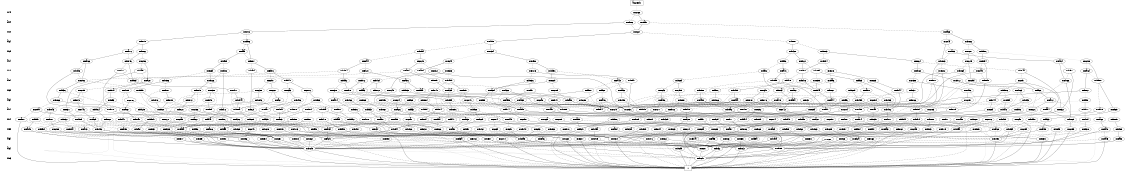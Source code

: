 digraph "DD" {
size = "7.5,10"
center = true;
edge [dir = none];
{ node [shape = plaintext];
  edge [style = invis];
  "CONST NODES" [style = invis];
" b[4] " -> " a[4] " -> " b[0] " -> " a[2] " -> " b[2] " -> " a[1] " -> " b[1] " -> " a[0] " -> " b[3] " -> " a[3] " -> " a[7] " -> " b[7] " -> " b[5] " -> " a[5] " -> " a[6] " -> " b[6] " -> "CONST NODES"; 
}
{ rank = same; node [shape = box]; edge [style = invis];
"  a_gtet_b  "; }
{ rank = same; " b[4] ";
"0xc068";
}
{ rank = same; " a[4] ";
"0xebec";
"0xeab1";
}
{ rank = same; " b[0] ";
"0xbf42";
"0xec24";
"0xeac3";
}
{ rank = same; " a[2] ";
"0xbe19";
"0xbee1";
"0xc04f";
"0xea96";
"0xbee2";
"0xebb8";
}
{ rank = same; " b[2] ";
"0xbeaf";
"0xbd8c";
"0xec54";
"0xbecc";
"0xbe83";
"0xea83";
"0xbd28";
"0xece1";
"0xeafa";
"0xea7c";
}
{ rank = same; " a[1] ";
"0xbfbd";
"0xc025";
"0xeb54";
"0xbe46";
"0xed90";
"0xc029";
"0xbfd6";
"0xec4f";
"0xc098";
"0xeda4";
"0xebb4";
"0xbe03";
"0xeac4";
"0xbe87";
"0xeb22";
"0xec64";
"0xc05c";
"0xea66";
}
{ rank = same; " b[1] ";
"0xbde4";
"0xbddc";
"0xec18";
"0xbe6f";
"0xc032";
"0xec02";
"0xeaef";
"0xeaed";
"0xea64";
"0xed01";
"0xeb60";
"0xc0ab";
"0xbe4a";
"0xed98";
"0xeb0c";
"0xec3f";
"0xbfb2";
"0xbd9c";
"0xbfbf";
"0xec33";
"0xea4c";
"0xbe5f";
"0xbd97";
"0xeb21";
"0xec13";
"0xbda5";
"0xeb9c";
}
{ rank = same; " a[0] ";
"0xea43";
"0xec99";
"0xbf18";
"0xbe36";
"0xbdf1";
"0xbf7b";
"0xc092";
"0xbed9";
"0xecd0";
"0xbeeb";
"0xbe56";
"0xecc5";
"0xeb26";
"0xbea5";
"0xc0b1";
"0xbfc5";
"0xeb80";
"0xea28";
"0xbdcd";
"0xeb12";
"0xbeb6";
"0xea5c";
"0xbd6f";
"0xc0bf";
"0xec5e";
"0xbdbd";
"0xeb66";
"0xbcef";
"0xbfd2";
"0xeccd";
"0xeb72";
"0xbd88";
"0xeaa6";
}
{ rank = same; " b[3] ";
"0xeb63";
"0xeb44";
"0xed96";
"0xec38";
"0xbe1b";
"0xbf36";
"0xeb87";
"0xbe58";
"0xeada";
"0xbf0c";
"0xed77";
"0xbced";
"0xbf00";
"0xbd99";
"0xbfc6";
"0xebd9";
"0xed78";
"0xeb1a";
"0xbd86";
"0xeb05";
"0xbe79";
"0xeb32";
"0xea67";
"0xec98";
"0xc08d";
"0xbfa3";
"0xeb4f";
"0xeca3";
"0xecd3";
"0xbe02";
"0xc08b";
"0xbfc8";
"0xbe37";
"0xbd69";
"0xeab2";
"0xc03e";
"0xeb89";
"0xc0b9";
"0xc00c";
"0xec3b";
"0xbeca";
"0xbec7";
"0xea90";
"0xea2f";
"0xedb1";
"0xbe61";
"0xec45";
"0xea2a";
"0xc027";
}
{ rank = same; " a[3] ";
"0xead6";
"0xbe8d";
"0xeab4";
"0xc07b";
"0xeb5b";
"0xbe1e";
"0xbd5b";
"0xea6b";
"0xbd66";
"0xbdf2";
"0xbe73";
"0xecb1";
"0xbf83";
"0xc0a0";
"0xea7e";
"0xbdbc";
"0xec7f";
"0xbdcc";
"0xc016";
"0xbfb8";
"0xeabb";
"0xbec6";
"0xbfa8";
"0xbe66";
"0xbd44";
"0xeb5f";
"0xea5a";
"0xea72";
"0xea46";
"0xbce0";
"0xbe72";
"0xbed6";
"0xedaa";
"0xbde3";
"0xbeee";
"0xeb6e";
"0xbef3";
"0xed9f";
"0xbdbf";
"0xbdd8";
"0xc051";
"0xea55";
"0xbe0b";
"0xc09d";
"0xeb47";
"0xbd76";
"0xeb48";
"0xbe7c";
"0xea44";
"0xbfce";
"0xbff6";
"0xeac1";
"0xbd4a";
}
{ rank = same; " a[7] ";
"0xbff2";
"0xbdde";
"0xeda7";
"0xbe2f";
"0xebc0";
"0xeb10";
"0xea26";
"0xbe9d";
"0xeb02";
"0xbd64";
"0xec31";
"0xec92";
"0xc09a";
"0xbd02";
"0xec7b";
"0xbda2";
"0xec9f";
"0xed00";
"0xc07f";
"0xbe9c";
"0xbe0d";
"0xc036";
"0xbd77";
"0xbd84";
"0xbeb5";
"0xeb50";
"0xec77";
"0xbf8f";
"0xea79";
"0xbe21";
"0xbe67";
"0xbeba";
"0xedaf";
"0xed4c";
"0xec52";
"0xbe70";
"0xbf4c";
"0xbe43";
"0xebbc";
"0xc042";
"0xbeea";
"0xbf6b";
"0xed99";
"0xbdc8";
"0xeb0a";
"0xeaa4";
"0xea6e";
"0xeaf7";
"0xbe5c";
"0xeb0f";
"0xec8f";
"0xbf72";
"0xc03c";
"0xbea4";
"0xead5";
"0xbe59";
"0xed8d";
"0xeb69";
"0xedab";
"0xbf74";
"0xbd25";
"0xec2c";
"0xc083";
}
{ rank = same; " b[7] ";
"0xeac9";
"0xbf47";
"0xbfeb";
"0xebba";
"0xbe1f";
"0xbd41";
"0xbfad";
"0xebe7";
"0xbddd";
"0xbd2d";
"0xeb2f";
"0xbe5b";
"0xeab0";
"0xeac2";
"0xbdb0";
"0xeb18";
"0xec6a";
"0xbd48";
"0xbdeb";
"0xea2e";
"0xbe5e";
"0xeb8d";
"0xed8c";
"0xbf7d";
"0xbe35";
"0xed71";
"0xc0be";
"0xc084";
"0xeb07";
"0xea27";
"0xeb5d";
"0xed45";
"0xbf33";
"0xc0a1";
"0xbe60";
"0xbe0e";
"0xed9b";
"0xbd95";
"0xbfb4";
"0xbe32";
"0xbea9";
"0xea87";
"0xbdb2";
"0xbfb1";
"0xea74";
"0xbe2e";
"0xc050";
"0xea62";
"0xbe65";
"0xbed1";
"0xeacb";
"0xbf35";
"0xeb1f";
"0xbf4a";
"0xbce5";
"0xc004";
"0xc0a5";
"0xea9b";
"0xeda0";
"0xeb81";
"0xec72";
"0xc006";
"0xc005";
"0xbd78";
"0xeb17";
"0xbe05";
"0xea63";
"0xeb2b";
"0xeb11";
"0xecf5";
"0xbedb";
"0xbdec";
"0xeb36";
}
{ rank = same; " b[5] ";
"0xbd26";
"0xeb31";
"0xeb33";
"0xbe8c";
"0xeade";
"0xbf62";
"0xbef9";
"0xc05f";
"0xbfb9";
"0xbd67";
"0xed75";
"0xbed4";
"0xbdfa";
"0xbdd2";
"0xbf2b";
"0xbd9a";
"0xbdce";
"0xecf0";
"0xc05e";
"0xbfb7";
"0xebc6";
"0xea73";
"0xbdcb";
"0xbf56";
"0xeb38";
"0xeb13";
"0xc059";
"0xeab7";
"0xecea";
"0xebce";
"0xea48";
"0xebda";
"0xeb7c";
"0xbe3a";
"0xeaba";
"0xbe28";
"0xc0a9";
"0xea6f";
"0xeb23";
"0xec83";
"0xeadd";
"0xbeb2";
"0xbce9";
"0xeb1d";
"0xbd3f";
"0xbfed";
"0xeb97";
"0xbe31";
"0xc04b";
"0xeac8";
"0xebfd";
"0xeb4d";
"0xbf5d";
"0xbf99";
"0xc03f";
"0xeca7";
"0xec1d";
"0xecb3";
"0xead9";
"0xbf91";
"0xed85";
"0xeaca";
"0xbf8e";
"0xbdf4";
"0xbebb";
"0xeda3";
"0xea86";
"0xbff8";
"0xbd63";
"0xea89";
"0xea51";
"0xbfaf";
"0xbdb7";
"0xbe82";
}
{ rank = same; " a[5] ";
"0xecb4";
"0xea45";
"0xbccb";
"0xeaf8";
"0xbf85";
"0xedc3";
"0xeb68";
"0xeb4a";
"0xbeae";
"0xbdba";
"0xc0b4";
"0xbd7c";
"0xbdf0";
"0xbea6";
"0xedbe";
"0xec51";
"0xec90";
"0xeb3a";
"0xbdf6";
"0xec6e";
"0xedc0";
"0xbf9a";
"0xbdb9";
"0xbf60";
"0xbf0e";
"0xea2b";
"0xed2a";
"0xbeb7";
"0xbe54";
"0xbe47";
"0xbe3b";
"0xbd90";
"0xbe64";
"0xbfc3";
"0xbd3d";
"0xeaf5";
"0xbeff";
}
{ rank = same; " a[6] ";
"0xbcd2";
"0xbcfd";
"0xbcd9";
"0xeb59";
"0xbcf2";
"0xec01";
}
{ rank = same; " b[6] ";
"0xbcd1";
}
{ rank = same; "CONST NODES";
{ node [shape = box]; "0xbcc3";
}
}
"  a_gtet_b  " -> "0xc068" [style = dotted];
"0xc068" -> "0xeab1";
"0xc068" -> "0xebec" [style = dashed];
"0xebec" -> "0xbf42";
"0xebec" -> "0xec24" [style = dashed];
"0xeab1" -> "0xec24";
"0xeab1" -> "0xeac3" [style = dashed];
"0xbf42" -> "0xbe19";
"0xbf42" -> "0xea96" [style = dashed];
"0xec24" -> "0xebb8";
"0xec24" -> "0xbee1" [style = dashed];
"0xeac3" -> "0xbee2";
"0xeac3" -> "0xc04f" [style = dashed];
"0xbe19" -> "0xbecc";
"0xbe19" -> "0xea7c" [style = dashed];
"0xbee1" -> "0xbd28";
"0xbee1" -> "0xbe83" [style = dashed];
"0xc04f" -> "0xbe03";
"0xc04f" -> "0xea83" [style = dashed];
"0xea96" -> "0xbe87";
"0xea96" -> "0xeafa" [style = dashed];
"0xbee2" -> "0xbd8c";
"0xbee2" -> "0xece1" [style = dashed];
"0xebb8" -> "0xec54";
"0xebb8" -> "0xbeaf" [style = dashed];
"0xbeaf" -> "0xc029";
"0xbeaf" -> "0xeda4" [style = dashed];
"0xbd8c" -> "0xeb54";
"0xbd8c" -> "0xc098" [style = dotted];
"0xec54" -> "0xed90";
"0xec54" -> "0xec4f" [style = dotted];
"0xbecc" -> "0xbe46";
"0xbecc" -> "0xc05c" [style = dashed];
"0xbe83" -> "0xec64";
"0xbe83" -> "0xebb4" [style = dashed];
"0xea83" -> "0xeac4";
"0xea83" -> "0xbe03" [style = dashed];
"0xbd28" -> "0xeb22";
"0xbd28" -> "0xbfd6" [style = dashed];
"0xece1" -> "0xc025";
"0xece1" -> "0xeb54" [style = dashed];
"0xeafa" -> "0xbfbd";
"0xeafa" -> "0xbe87" [style = dashed];
"0xea7c" -> "0xea66";
"0xea7c" -> "0xbe46" [style = dashed];
"0xbfbd" -> "0xec3f";
"0xbfbd" -> "0xeb0c" [style = dashed];
"0xc025" -> "0xc0bf";
"0xc025" -> "0xbe6f" [style = dashed];
"0xeb54" -> "0xbed9";
"0xeb54" -> "0xc0ab" [style = dashed];
"0xbe46" -> "0xbd6f";
"0xbe46" -> "0xed01" [style = dashed];
"0xed90" -> "0xbd9c";
"0xed90" -> "0xec13" [style = dashed];
"0xc029" -> "0xeaed";
"0xc029" -> "0xc032" [style = dashed];
"0xbfd6" -> "0xea4c";
"0xbfd6" -> "0xbfb2" [style = dashed];
"0xec4f" -> "0xeaef";
"0xec4f" -> "0xec33" [style = dotted];
"0xc098" -> "0xbd88";
"0xc098" -> "0xea64" [style = dotted];
"0xeda4" -> "0xbde4";
"0xeda4" -> "0xeb21" [style = dashed];
"0xebb4" -> "0xed98";
"0xebb4" -> "0xec18" [style = dashed];
"0xbe03" -> "0xeb80";
"0xbe03" -> "0xec02" [style = dashed];
"0xeac4" -> "0xeb66";
"0xeac4" -> "0xbd97" [style = dashed];
"0xbe87" -> "0xeb9c";
"0xbe87" -> "0xbfbf" [style = dashed];
"0xeb22" -> "0xed98";
"0xeb22" -> "0xbe5f" [style = dashed];
"0xec64" -> "0xeb60";
"0xec64" -> "0xbe4a" [style = dashed];
"0xc05c" -> "0xea28";
"0xc05c" -> "0xbda5" [style = dashed];
"0xea66" -> "0xc092";
"0xea66" -> "0xbddc" [style = dashed];
"0xbde4" -> "0xbfd2";
"0xbde4" -> "0xbd6f" [style = dashed];
"0xbddc" -> "0xeb10";
"0xbddc" -> "0xc092" [style = dashed];
"0xec18" -> "0xecc5";
"0xec18" -> "0xeaa6" [style = dashed];
"0xbe6f" -> "0xc03c";
"0xbe6f" -> "0xc0bf" [style = dashed];
"0xc032" -> "0xc03c";
"0xc032" -> "0xbdcd" [style = dashed];
"0xec02" -> "0xbd02";
"0xec02" -> "0xeb80" [style = dashed];
"0xeaef" -> "0xbdbd";
"0xeaef" -> "0xea28" [style = dotted];
"0xeaed" -> "0xbeeb";
"0xeaed" -> "0xc092" [style = dashed];
"0xea64" -> "0xbe61";
"0xea64" -> "0xbd88" [style = dotted];
"0xed01" -> "0xeb10";
"0xed01" -> "0xbd6f" [style = dashed];
"0xeb60" -> "0xeb12";
"0xeb60" -> "0xec5e" [style = dashed];
"0xc0ab" -> "0xc03c";
"0xc0ab" -> "0xbed9" [style = dashed];
"0xbe4a" -> "0xec52";
"0xbe4a" -> "0xc0b1" [style = dashed];
"0xed98" -> "0xbeb6";
"0xed98" -> "0xbf18" [style = dashed];
"0xeb0c" -> "0xbf72";
"0xeb0c" -> "0xeb26" [style = dashed];
"0xec3f" -> "0xeb26";
"0xec3f" -> "0xbe56" [style = dashed];
"0xbfb2" -> "0xeaf7";
"0xbfb2" -> "0xbcef" [style = dashed];
"0xbd9c" -> "0xeccd";
"0xbd9c" -> "0xea43" [style = dashed];
"0xbfbf" -> "0xbe2f";
"0xbfbf" -> "0xbf7b" [style = dashed];
"0xec33" -> "0xec45";
"0xec33" -> "0xbdbd" [style = dotted];
"0xea4c" -> "0xbea5";
"0xea4c" -> "0xbf18" [style = dashed];
"0xbe5f" -> "0xbfc5";
"0xbe5f" -> "0xec99" [style = dashed];
"0xbd97" -> "0xec52";
"0xbd97" -> "0xeb66" [style = dashed];
"0xeb21" -> "0xea5c";
"0xeb21" -> "0xeb72" [style = dashed];
"0xec13" -> "0xbdf1";
"0xec13" -> "0xbe36" [style = dashed];
"0xbda5" -> "0xec31";
"0xbda5" -> "0xea28" [style = dashed];
"0xeb9c" -> "0xbf7b";
"0xeb9c" -> "0xecd0" [style = dashed];
"0xea43" -> "0xeab2";
"0xea43" -> "0xbf00" [style = dashed];
"0xec99" -> "0xeb4f";
"0xec99" -> "0xbeca" [style = dashed];
"0xbf18" -> "0xbd99";
"0xbf18" -> "0xbf0c" [style = dashed];
"0xbe36" -> "0xea2f";
"0xbe36" -> "0xedb1" [style = dashed];
"0xbdf1" -> "0xc03c";
"0xbdf1" -> "0xbfc8" [style = dashed];
"0xbf7b" -> "0xc00c";
"0xbf7b" -> "0xeca3" [style = dashed];
"0xc092" -> "0xbf36";
"0xc092" -> "0xebd9" [style = dashed];
"0xbed9" -> "0xbe0d";
"0xbed9" -> "0xed99" [style = dashed];
"0xecd0" -> "0xc027";
"0xecd0" -> "0xc03e" [style = dashed];
"0xbeeb" -> "0xea2a";
"0xbeeb" -> "0xeb32" [style = dashed];
"0xbe56" -> "0xeb89";
"0xbe56" -> "0xeb87" [style = dashed];
"0xecc5" -> "0xeb44";
"0xecc5" -> "0xbced" [style = dashed];
"0xeb26" -> "0xbe79";
"0xeb26" -> "0xec98" [style = dashed];
"0xbea5" -> "0xeb4f";
"0xbea5" -> "0xbe58" [style = dashed];
"0xc0b1" -> "0xbfc6";
"0xc0b1" -> "0xbd86" [style = dashed];
"0xbfc5" -> "0xbd02";
"0xbfc5" -> "0xea90" [style = dashed];
"0xeb80" -> "0xedaf";
"0xeb80" -> "0xed00" [style = dashed];
"0xea28" -> "0xeb1a";
"0xea28" -> "0xc08b" [style = dashed];
"0xbdcd" -> "0xbe02";
"0xbdcd" -> "0xbfa3" [style = dashed];
"0xeb12" -> "0xbfc6";
"0xeb12" -> "0xeb63" [style = dashed];
"0xbeb6" -> "0xeb4f";
"0xbeb6" -> "0xec3b" [style = dashed];
"0xea5c" -> "0xeada";
"0xea5c" -> "0xbd69" [style = dashed];
"0xbd6f" -> "0xed77";
"0xbd6f" -> "0xebd9" [style = dashed];
"0xc0bf" -> "0xeaa4";
"0xc0bf" -> "0xed99" [style = dashed];
"0xec5e" -> "0xed96";
"0xec5e" -> "0xbe37" [style = dashed];
"0xbdbd" -> "0xeb05";
"0xbdbd" -> "0xbe1b" [style = dashed];
"0xeb66" -> "0xbe65";
"0xeb66" -> "0xebbc" [style = dashed];
"0xbcef" -> "0xc0b9";
"0xbcef" -> "0xecd3" [style = dashed];
"0xbfd2" -> "0xed78";
"0xbfd2" -> "0xec38" [style = dashed];
"0xeccd" -> "0xea2f";
"0xeccd" -> "0xc08d" [style = dashed];
"0xeb72" -> "0xed78";
"0xeb72" -> "0xbfa3" [style = dashed];
"0xbd88" -> "0xeb69";
"0xbd88" -> "0xea79" [style = dashed];
"0xeaa6" -> "0xbec7";
"0xeaa6" -> "0xea67" [style = dashed];
"0xeb63" -> "0xbdf2";
"0xeb63" -> "0xbf4c" [style = dashed];
"0xeb44" -> "0xbd02";
"0xeb44" -> "0xc09d" [style = dashed];
"0xed96" -> "0xc051";
"0xed96" -> "0xbe9d" [style = dashed];
"0xec38" -> "0xbfa8";
"0xec38" -> "0xeab4" [style = dashed];
"0xbe1b" -> "0xbe8d";
"0xbe1b" -> "0xbd84" [style = dashed];
"0xbf36" -> "0xbe66";
"0xbf36" -> "0xea6e" [style = dashed];
"0xeb87" -> "0xbe0b";
"0xeb87" -> "0xebc0" [style = dashed];
"0xbe58" -> "0xeabb";
"0xbe58" -> "0xbda2" [style = dashed];
"0xeada" -> "0xc03c";
"0xeada" -> "0xbfce" [style = dashed];
"0xbf0c" -> "0xbd66";
"0xbf0c" -> "0xec7b" [style = dashed];
"0xed77" -> "0xbd4a";
"0xed77" -> "0xbeea" [style = dashed];
"0xbced" -> "0xbd5b";
"0xbced" -> "0xbff6" [style = dashed];
"0xbf00" -> "0xea6b";
"0xbf00" -> "0xec7b" [style = dashed];
"0xbd99" -> "0xedaa";
"0xbd99" -> "0xbdde" [style = dashed];
"0xbfc6" -> "0xea72";
"0xbfc6" -> "0xec2c" [style = dashed];
"0xebd9" -> "0xbd76";
"0xebd9" -> "0xebc0" [style = dashed];
"0xed78" -> "0xeb5f";
"0xed78" -> "0xeb6e" [style = dashed];
"0xeb1a" -> "0xbef3";
"0xeb1a" -> "0xbd64" [style = dashed];
"0xbd86" -> "0xbd44";
"0xbd86" -> "0xed9f" [style = dashed];
"0xeb05" -> "0xc07b";
"0xeb05" -> "0xbdc8" [style = dashed];
"0xbe79" -> "0xbe72";
"0xbe79" -> "0xbe21" [style = dashed];
"0xeb32" -> "0xc0a0";
"0xeb32" -> "0xbe59" [style = dashed];
"0xea67" -> "0xea5a";
"0xea67" -> "0xea7e" [style = dashed];
"0xec98" -> "0xeb48";
"0xec98" -> "0xeb0f" [style = dashed];
"0xc08d" -> "0xbfa8";
"0xc08d" -> "0xeb47" [style = dashed];
"0xbfa3" -> "0xea55";
"0xbfa3" -> "0xeab4" [style = dashed];
"0xeb4f" -> "0xea44";
"0xeb4f" -> "0xec9f" [style = dashed];
"0xeca3" -> "0xbdbc";
"0xeca3" -> "0xeda7" [style = dashed];
"0xecd3" -> "0xead6";
"0xecd3" -> "0xec77" [style = dashed];
"0xbe02" -> "0xbdbf";
"0xbe02" -> "0xbdcc" [style = dashed];
"0xc08b" -> "0xbe73";
"0xc08b" -> "0xed4c" [style = dashed];
"0xbfc8" -> "0xbce0";
"0xbfc8" -> "0xea46" [style = dashed];
"0xbe37" -> "0xbec6";
"0xbe37" -> "0xec7b" [style = dashed];
"0xbd69" -> "0xbce0";
"0xbd69" -> "0xec7f" [style = dashed];
"0xeab2" -> "0xbdd8";
"0xeab2" -> "0xbdde" [style = dashed];
"0xc03e" -> "0xbed6";
"0xc03e" -> "0xebc0" [style = dashed];
"0xeb89" -> "0xc016";
"0xeb89" -> "0xea6e" [style = dashed];
"0xc0b9" -> "0xbeee";
"0xc0b9" -> "0xeb02" [style = dashed];
"0xc00c" -> "0xbf83";
"0xc00c" -> "0xbe70" [style = dashed];
"0xec3b" -> "0xbe1e";
"0xec3b" -> "0xbe7c" [style = dashed];
"0xbeca" -> "0xea5a";
"0xbeca" -> "0xbe7c" [style = dashed];
"0xbec7" -> "0xea44";
"0xbec7" -> "0xecb1" [style = dashed];
"0xea90" -> "0xbd5b";
"0xea90" -> "0xbde3" [style = dashed];
"0xea2f" -> "0xeb5f";
"0xea2f" -> "0xead5" [style = dashed];
"0xedb1" -> "0xea55";
"0xedb1" -> "0xeb47" [style = dashed];
"0xbe61" -> "0xc03c";
"0xbe61" -> "0xbfb8" [style = dotted];
"0xec45" -> "0xea26";
"0xec45" -> "0xeb5b" [style = dotted];
"0xea2a" -> "0xbdbf";
"0xea2a" -> "0xbe9c" [style = dashed];
"0xc027" -> "0xeac1";
"0xc027" -> "0xbeea" [style = dashed];
"0xead6" -> "0xec77";
"0xead6" -> "0xed00" [style = dashed];
"0xbe8d" -> "0xbd84";
"0xbe8d" -> "0xbff2" [style = dashed];
"0xeab4" -> "0xbe5c";
"0xeab4" -> "0xec7b" [style = dashed];
"0xc07b" -> "0xbdc8";
"0xc07b" -> "0xbf74" [style = dashed];
"0xeb5b" -> "0xbf8f";
"0xeb5b" -> "0xea26" [style = dotted];
"0xbe1e" -> "0xc042";
"0xbe1e" -> "0xed00" [style = dashed];
"0xbd5b" -> "0xc07f";
"0xbd5b" -> "0xbd02" [style = dashed];
"0xea6b" -> "0xec7b";
"0xea6b" -> "0xed8d" [style = dashed];
"0xbd66" -> "0xec7b";
"0xbd66" -> "0xec92" [style = dashed];
"0xbdf2" -> "0xbf4c";
"0xbdf2" -> "0xebbc" [style = dashed];
"0xbe73" -> "0xed4c";
"0xbe73" -> "0xbe43" [style = dashed];
"0xecb1" -> "0xeb02";
"0xecb1" -> "0xec9f" [style = dashed];
"0xbf83" -> "0xbe70";
"0xbf83" -> "0xeb50" [style = dashed];
"0xc0a0" -> "0xbe59";
"0xc0a0" -> "0xed99" [style = dashed];
"0xea7e" -> "0xec77";
"0xea7e" -> "0xc042" [style = dashed];
"0xbdbc" -> "0xeda7";
"0xbdbc" -> "0xeb0a" [style = dashed];
"0xec7f" -> "0xea26";
"0xec7f" -> "0xbea4" [style = dashed];
"0xbdcc" -> "0xbf6b";
"0xbdcc" -> "0xbe9c" [style = dashed];
"0xc016" -> "0xea6e";
"0xc016" -> "0xec72" [style = dashed];
"0xbfb8" -> "0xbd77";
"0xbfb8" -> "0xc03c" [style = dotted];
"0xeabb" -> "0xbda2";
"0xeabb" -> "0xed00" [style = dashed];
"0xbec6" -> "0xec7b";
"0xbec6" -> "0xc083" [style = dashed];
"0xbfa8" -> "0xec7b";
"0xbfa8" -> "0xed99" [style = dashed];
"0xbe66" -> "0xea6e";
"0xbe66" -> "0xc09a" [style = dashed];
"0xbd44" -> "0xec8f";
"0xbd44" -> "0xc083" [style = dashed];
"0xeb5f" -> "0xead5";
"0xeb5f" -> "0xbe0d" [style = dashed];
"0xea5a" -> "0xc042";
"0xea5a" -> "0xec92" [style = dashed];
"0xea72" -> "0xec2c";
"0xea72" -> "0xbe65" [style = dashed];
"0xea46" -> "0xc03c";
"0xea46" -> "0xbea4" [style = dashed];
"0xbce0" -> "0xbea4";
"0xbce0" -> "0xc03c" [style = dashed];
"0xbe72" -> "0xbe21";
"0xbe72" -> "0xec72" [style = dashed];
"0xbed6" -> "0xebc0";
"0xbed6" -> "0xeb0a" [style = dashed];
"0xedaa" -> "0xbdde";
"0xedaa" -> "0xbeb5" [style = dashed];
"0xbde3" -> "0xbd02";
"0xbde3" -> "0xc07f" [style = dashed];
"0xbeee" -> "0xeb02";
"0xbeee" -> "0xedaf" [style = dashed];
"0xeb6e" -> "0xbe67";
"0xeb6e" -> "0xead5" [style = dashed];
"0xbef3" -> "0xbd64";
"0xbef3" -> "0xbd25" [style = dashed];
"0xed9f" -> "0xbf4c";
"0xed9f" -> "0xec8f" [style = dashed];
"0xbdbf" -> "0xbe9c";
"0xbdbf" -> "0xeaa4" [style = dashed];
"0xbdd8" -> "0xbdde";
"0xbdd8" -> "0xbeba" [style = dashed];
"0xc051" -> "0xbe9d";
"0xc051" -> "0xec72" [style = dashed];
"0xea55" -> "0xec7b";
"0xea55" -> "0xedab" [style = dashed];
"0xbe0b" -> "0xebc0";
"0xbe0b" -> "0xc036" [style = dashed];
"0xc09d" -> "0xeaf7";
"0xc09d" -> "0xbd02" [style = dashed];
"0xeb47" -> "0xbe59";
"0xeb47" -> "0xec7b" [style = dashed];
"0xbd76" -> "0xebc0";
"0xbd76" -> "0xed8d" [style = dashed];
"0xeb48" -> "0xeb0f";
"0xeb48" -> "0xc036" [style = dashed];
"0xbe7c" -> "0xbda2";
"0xbe7c" -> "0xc042" [style = dashed];
"0xea44" -> "0xec9f";
"0xea44" -> "0xedaf" [style = dashed];
"0xbfce" -> "0xea26";
"0xbfce" -> "0xc03c" [style = dashed];
"0xbff6" -> "0xeaf7";
"0xbff6" -> "0xc07f" [style = dashed];
"0xeac1" -> "0xbeea";
"0xeac1" -> "0xeb50" [style = dashed];
"0xbd4a" -> "0xbeea";
"0xbd4a" -> "0xbeba" [style = dashed];
"0xbff2" -> "0xc0a1";
"0xbff2" -> "0xc084" [style = dashed];
"0xbdde" -> "0xeb11";
"0xbdde" -> "0xbdec" [style = dotted];
"0xeda7" -> "0xeb36";
"0xeda7" -> "0xbf35" [style = dashed];
"0xbe2f" -> "0xbf4a";
"0xbe2f" -> "0xbf35" [style = dashed];
"0xebc0" -> "0xeb36";
"0xebc0" -> "0xbd41" [style = dashed];
"0xeb10" -> "0xbf4a";
"0xeb10" -> "0xbd41" [style = dashed];
"0xea26" -> "0xbf47";
"0xea26" -> "0xed9b" [style = dashed];
"0xbe9d" -> "0xbf7d";
"0xbe9d" -> "0xbdec" [style = dotted];
"0xeb02" -> "0xebba";
"0xeb02" -> "0xeb8d" [style = dashed];
"0xbd64" -> "0xbe60";
"0xbd64" -> "0xbe32" [style = dashed];
"0xec31" -> "0xeb5d";
"0xec31" -> "0xbe32" [style = dashed];
"0xec92" -> "0xbfb4";
"0xec92" -> "0xbe5b" [style = dotted];
"0xc09a" -> "0xec72";
"0xc09a" -> "0xea87" [style = dashed];
"0xbd02" -> "0xeb17";
"0xbd02" -> "0xc050" [style = dotted];
"0xec7b" -> "0xea27";
"0xec7b" -> "0xbdec" [style = dotted];
"0xbda2" -> "0xc004";
"0xbda2" -> "0xc050" [style = dotted];
"0xec9f" -> "0xeb2f";
"0xec9f" -> "0xc050" [style = dotted];
"0xed00" -> "0xea74";
"0xed00" -> "0xbfb1" [style = dotted];
"0xc07f" -> "0xbea9";
"0xc07f" -> "0xbd48" [style = dotted];
"0xbe9c" -> "0xbed1";
"0xbe9c" -> "0xea9b" [style = dotted];
"0xbe0d" -> "0xbe35";
"0xbe0d" -> "0xeda0" [style = dotted];
"0xc036" -> "0xeac9";
"0xc036" -> "0xea62" [style = dashed];
"0xbd77" -> "0xeb1f";
"0xbd77" -> "0xed71" [style = dotted];
"0xbd84" -> "0xbe1f";
"0xbd84" -> "0xed45" [style = dashed];
"0xbeb5" -> "0xea2e";
"0xbeb5" -> "0xbd2d" [style = dotted];
"0xeb50" -> "0xbdb2";
"0xeb50" -> "0xbfad" [style = dashed];
"0xec77" -> "0xeb18";
"0xec77" -> "0xeb8d" [style = dashed];
"0xbf8f" -> "0xea63";
"0xbf8f" -> "0xed45" [style = dashed];
"0xea79" -> "0xbe2e";
"0xea79" -> "0xeac2" [style = dotted];
"0xbe21" -> "0xbedb";
"0xbe21" -> "0xc0a5" [style = dashed];
"0xbe67" -> "0xebba";
"0xbe67" -> "0xed9b" [style = dashed];
"0xbeba" -> "0xbdb2";
"0xbeba" -> "0xbd78" [style = dashed];
"0xedaf" -> "0xbe35";
"0xedaf" -> "0xbddd" [style = dotted];
"0xed4c" -> "0xeacb";
"0xed4c" -> "0xbe32" [style = dashed];
"0xec52" -> "0xeb17";
"0xec52" -> "0xbdb0" [style = dotted];
"0xbe70" -> "0xbce5";
"0xbe70" -> "0xbf35" [style = dashed];
"0xbf4c" -> "0xc004";
"0xbf4c" -> "0xbdb0" [style = dotted];
"0xbe43" -> "0xeb07";
"0xbe43" -> "0xbfeb" [style = dashed];
"0xebbc" -> "0xea74";
"0xebbc" -> "0xc006" [style = dotted];
"0xc042" -> "0xea27";
"0xc042" -> "0xbd48" [style = dotted];
"0xbeea" -> "0xbce5";
"0xbeea" -> "0xbd41" [style = dashed];
"0xbf6b" -> "0xeab0";
"0xbf6b" -> "0xed9b" [style = dashed];
"0xed99" -> "0xea74";
"0xed99" -> "0xebe7" [style = dotted];
"0xbdc8" -> "0xeb2b";
"0xbdc8" -> "0xed45" [style = dashed];
"0xeb0a" -> "0xeac9";
"0xeb0a" -> "0xbe5e" [style = dashed];
"0xeaa4" -> "0xbe65";
"0xeaa4" -> "0xecf5" [style = dashed];
"0xea6e" -> "0xbedb";
"0xea6e" -> "0xbd41" [style = dashed];
"0xeaf7" -> "0xbf47";
"0xeaf7" -> "0xeb8d" [style = dashed];
"0xbe5c" -> "0xeb18";
"0xbe5c" -> "0xed9b" [style = dashed];
"0xeb0f" -> "0xeb36";
"0xeb0f" -> "0xc0a5" [style = dashed];
"0xec8f" -> "0xea27";
"0xec8f" -> "0xbd95" [style = dotted];
"0xbf72" -> "0xbf4a";
"0xbf72" -> "0xc0a5" [style = dashed];
"0xc03c" -> "0xeb17";
"0xc03c" -> "0xea9b" [style = dotted];
"0xbea4" -> "0xbea9";
"0xbea4" -> "0xbdec" [style = dotted];
"0xead5" -> "0xeb2f";
"0xead5" -> "0xea9b" [style = dotted];
"0xbe59" -> "0xc004";
"0xbe59" -> "0xea9b" [style = dotted];
"0xed8d" -> "0xeac9";
"0xed8d" -> "0xeb81" [style = dashed];
"0xeb69" -> "0xbf33";
"0xeb69" -> "0xbe05" [style = dotted];
"0xedab" -> "0xbfb4";
"0xedab" -> "0xc005" [style = dotted];
"0xbf74" -> "0xc0be";
"0xbf74" -> "0xec6a" [style = dashed];
"0xbd25" -> "0xed8c";
"0xbd25" -> "0xbdeb" [style = dashed];
"0xec2c" -> "0xbed1";
"0xec2c" -> "0xbdb0" [style = dotted];
"0xc083" -> "0xbfb4";
"0xc083" -> "0xbe0e" [style = dotted];
"0xeac9" -> "0xbfaf";
"0xeac9" -> "0xbff8" [style = dashed];
"0xbf47" -> "0xbdf4";
"0xbf47" -> "0xbe31" [style = dashed];
"0xbfeb" -> "0xead9";
"0xbfeb" -> "0xea89" [style = dashed];
"0xebba" -> "0xbdf4";
"0xebba" -> "0xebc6" [style = dashed];
"0xbe1f" -> "0xea51";
"0xbe1f" -> "0xbff8" [style = dotted];
"0xbd41" -> "0xeaca";
"0xbd41" -> "0xebda" [style = dashed];
"0xbfad" -> "0xeca7";
"0xbfad" -> "0xbdb7" [style = dashed];
"0xebe7" -> "0xec83";
"0xebe7" -> "0xed85" [style = dashed];
"0xbddd" -> "0xbf62";
"0xbddd" -> "0xbcc3" [style = dashed];
"0xbd2d" -> "0xbe3a";
"0xbd2d" -> "0xbed4" [style = dotted];
"0xeb2f" -> "0xeab7";
"0xeb2f" -> "0xbf99" [style = dotted];
"0xbe5b" -> "0xbd63";
"0xbe5b" -> "0xeb4d" [style = dotted];
"0xeab0" -> "0xbdf4";
"0xeab0" -> "0xbcc3" [style = dotted];
"0xeac2" -> "0xea48";
"0xeac2" -> "0xed85" [style = dotted];
"0xbdb0" -> "0xbef9";
"0xbdb0" -> "0xbd3f" [style = dashed];
"0xeb18" -> "0xbdf4";
"0xeb18" -> "0xbff8" [style = dashed];
"0xec6a" -> "0xec1d";
"0xec6a" -> "0xeb7c" [style = dashed];
"0xbd48" -> "0xbebb";
"0xbd48" -> "0xbce9" [style = dotted];
"0xbdeb" -> "0xbfb7";
"0xbdeb" -> "0xc04b" [style = dashed];
"0xea2e" -> "0xeb23";
"0xea2e" -> "0xbf99" [style = dotted];
"0xbe5e" -> "0xbdce";
"0xbe5e" -> "0xbe28" [style = dashed];
"0xeb8d" -> "0xeaca";
"0xeb8d" -> "0xbd9a" [style = dotted];
"0xed8c" -> "0xbe3b";
"0xed8c" -> "0xebc6" [style = dashed];
"0xbf7d" -> "0xbe8c";
"0xbf7d" -> "0xbcc3" [style = dotted];
"0xbe35" -> "0xbe82";
"0xbe35" -> "0xbf99" [style = dotted];
"0xed71" -> "0xeac8";
"0xed71" -> "0xebce" [style = dotted];
"0xc0be" -> "0xecea";
"0xc0be" -> "0xebc6" [style = dotted];
"0xc084" -> "0xecb3";
"0xc084" -> "0xc03f" [style = dashed];
"0xeb07" -> "0xc05e";
"0xeb07" -> "0xbff8" [style = dashed];
"0xea27" -> "0xbe8c";
"0xea27" -> "0xeb97" [style = dotted];
"0xeb5d" -> "0xbdd2";
"0xeb5d" -> "0xbe31" [style = dashed];
"0xed45" -> "0xbeb2";
"0xed45" -> "0xecf0" [style = dashed];
"0xbf33" -> "0xeade";
"0xbf33" -> "0xbf99" [style = dashed];
"0xc0a1" -> "0xbd26";
"0xc0a1" -> "0xbff8" [style = dotted];
"0xbe60" -> "0xbdd2";
"0xbe60" -> "0xebc6" [style = dashed];
"0xbe0e" -> "0xbdcb";
"0xbe0e" -> "0xeb97" [style = dashed];
"0xed9b" -> "0xeaca";
"0xed9b" -> "0xecf0" [style = dotted];
"0xbd95" -> "0xbfed";
"0xbd95" -> "0xbd3f" [style = dashed];
"0xbfb4" -> "0xbf91";
"0xbfb4" -> "0xeb97" [style = dotted];
"0xbe32" -> "0xbf5d";
"0xbe32" -> "0xebda" [style = dashed];
"0xbea9" -> "0xbe8c";
"0xbea9" -> "0xeb1d" [style = dotted];
"0xea87" -> "0xbcc3";
"0xea87" -> "0xea73" [style = dashed];
"0xbdb2" -> "0xbd3d";
"0xbdb2" -> "0xebc6" [style = dashed];
"0xbfb1" -> "0xec83";
"0xbfb1" -> "0xea6f" [style = dashed];
"0xea74" -> "0xeda3";
"0xea74" -> "0xeb97" [style = dotted];
"0xbe2e" -> "0xebfd";
"0xbe2e" -> "0xeb97" [style = dashed];
"0xc050" -> "0xbf2b";
"0xc050" -> "0xc0a9" [style = dashed];
"0xea62" -> "0xeb33";
"0xea62" -> "0xbdf4" [style = dotted];
"0xbe65" -> "0xc059";
"0xbe65" -> "0xbcc3" [style = dotted];
"0xbed1" -> "0xeab7";
"0xbed1" -> "0xbcc3" [style = dotted];
"0xeacb" -> "0xbdd2";
"0xeacb" -> "0xbff8" [style = dashed];
"0xbf35" -> "0xbfaf";
"0xbf35" -> "0xea86" [style = dashed];
"0xeb1f" -> "0xeb38";
"0xeb1f" -> "0xeb1d" [style = dashed];
"0xbf4a" -> "0xeaba";
"0xbf4a" -> "0xbe31" [style = dashed];
"0xbce5" -> "0xeaba";
"0xbce5" -> "0xebc6" [style = dashed];
"0xc004" -> "0xeab7";
"0xc004" -> "0xeb97" [style = dotted];
"0xc0a5" -> "0xeb31";
"0xc0a5" -> "0xbf56" [style = dotted];
"0xea9b" -> "0xbf2b";
"0xea9b" -> "0xebce" [style = dashed];
"0xeda0" -> "0xbf62";
"0xeda0" -> "0xc05f" [style = dashed];
"0xeb81" -> "0xed75";
"0xeb81" -> "0xea89" [style = dashed];
"0xec72" -> "0xeb13";
"0xec72" -> "0xbcc3" [style = dotted];
"0xc006" -> "0xbdfa";
"0xc006" -> "0xeb97" [style = dashed];
"0xc005" -> "0xec83";
"0xc005" -> "0xbd67" [style = dotted];
"0xbd78" -> "0xbfb9";
"0xbd78" -> "0xc04b" [style = dashed];
"0xeb17" -> "0xeab7";
"0xeb17" -> "0xeb1d" [style = dotted];
"0xbe05" -> "0xbf8e";
"0xbe05" -> "0xc05f" [style = dotted];
"0xea63" -> "0xea51";
"0xea63" -> "0xbe31" [style = dotted];
"0xeb2b" -> "0xea51";
"0xeb2b" -> "0xebc6" [style = dotted];
"0xeb11" -> "0xbe8c";
"0xeb11" -> "0xbf99" [style = dotted];
"0xecf5" -> "0xbcc3";
"0xecf5" -> "0xeac8" [style = dotted];
"0xbedb" -> "0xeaba";
"0xbedb" -> "0xbcc3" [style = dotted];
"0xbdec" -> "0xbf2b";
"0xbdec" -> "0xeadd" [style = dotted];
"0xeb36" -> "0xeaba";
"0xeb36" -> "0xbff8" [style = dashed];
"0xbd26" -> "0xbeae";
"0xbd26" -> "0xbeff" [style = dotted];
"0xeb31" -> "0xec51";
"0xeb31" -> "0xbcd9" [style = dashed];
"0xeb33" -> "0xec51";
"0xeb33" -> "0xbe54" [style = dashed];
"0xbe8c" -> "0xeb4a";
"0xbe8c" -> "0xbd3d" [style = dashed];
"0xeade" -> "0xbd90";
"0xeade" -> "0xbe3b" [style = dotted];
"0xbf62" -> "0xbd7c";
"0xbf62" -> "0xc0b4" [style = dotted];
"0xbef9" -> "0xbcc3";
"0xbef9" -> "0xbe3b" [style = dotted];
"0xc05f" -> "0xbd90";
"0xc05f" -> "0xbcc3" [style = dashed];
"0xbfb9" -> "0xbcc3";
"0xbfb9" -> "0xc0b4" [style = dashed];
"0xbd67" -> "0xea2b";
"0xbd67" -> "0xeb3a" [style = dotted];
"0xed75" -> "0xea2b";
"0xed75" -> "0xbe64" [style = dashed];
"0xbed4" -> "0xbf9a";
"0xbed4" -> "0xbd3d" [style = dotted];
"0xbdfa" -> "0xbcd1";
"0xbdfa" -> "0xecb4" [style = dotted];
"0xbdd2" -> "0xbdf0";
"0xbdd2" -> "0xec51" [style = dashed];
"0xbf2b" -> "0xbcc3";
"0xbf2b" -> "0xbccb" [style = dotted];
"0xbd9a" -> "0xbdb9";
"0xbd9a" -> "0xbcd9" [style = dashed];
"0xbdce" -> "0xec51";
"0xbdce" -> "0xbe64" [style = dashed];
"0xecf0" -> "0xbeae";
"0xecf0" -> "0xbcd9" [style = dashed];
"0xc05e" -> "0xbdf0";
"0xc05e" -> "0xbeff" [style = dashed];
"0xbfb7" -> "0xbdf6";
"0xbfb7" -> "0xecb4" [style = dashed];
"0xebc6" -> "0xbd7c";
"0xebc6" -> "0xbcd2" [style = dashed];
"0xea73" -> "0xbdf6";
"0xea73" -> "0xeb3a" [style = dotted];
"0xbdcb" -> "0xbfc3";
"0xbdcb" -> "0xeb68" [style = dotted];
"0xbf56" -> "0xea2b";
"0xbf56" -> "0xedbe" [style = dashed];
"0xeb38" -> "0xbcd2";
"0xeb38" -> "0xbe3b" [style = dotted];
"0xeb13" -> "0xbd3d";
"0xeb13" -> "0xeb3a" [style = dashed];
"0xc059" -> "0xbcc3";
"0xc059" -> "0xbd90" [style = dashed];
"0xeab7" -> "0xeb59";
"0xeab7" -> "0xbcc3" [style = dashed];
"0xecea" -> "0xbcf2";
"0xecea" -> "0xbe3b" [style = dotted];
"0xebce" -> "0xbcd2";
"0xebce" -> "0xbcc3" [style = dashed];
"0xea48" -> "0xbcfd";
"0xea48" -> "0xea45" [style = dashed];
"0xebda" -> "0xbcd9";
"0xebda" -> "0xbdf0" [style = dotted];
"0xeb7c" -> "0xbcf2";
"0xeb7c" -> "0xbcc3" [style = dashed];
"0xbe3a" -> "0xbf85";
"0xbe3a" -> "0xc0b4" [style = dotted];
"0xeaba" -> "0xec51";
"0xeaba" -> "0xbdf0" [style = dashed];
"0xbe28" -> "0xbccb";
"0xbe28" -> "0xbf0e" [style = dotted];
"0xc0a9" -> "0xec6e";
"0xc0a9" -> "0xbcc3" [style = dashed];
"0xea6f" -> "0xeaf5";
"0xea6f" -> "0xbd90" [style = dashed];
"0xeb23" -> "0xedc3";
"0xeb23" -> "0xbd3d" [style = dashed];
"0xec83" -> "0xbcd1";
"0xec83" -> "0xbdba" [style = dotted];
"0xeadd" -> "0xbf60";
"0xeadd" -> "0xbd3d" [style = dotted];
"0xbeb2" -> "0xbeae";
"0xbeb2" -> "0xbea6" [style = dotted];
"0xbce9" -> "0xed2a";
"0xbce9" -> "0xbd3d" [style = dotted];
"0xeb1d" -> "0xeb59";
"0xeb1d" -> "0xbcd1" [style = dashed];
"0xbd3f" -> "0xeb59";
"0xbd3f" -> "0xbd90" [style = dashed];
"0xbfed" -> "0xbd3d";
"0xbfed" -> "0xbdf6" [style = dotted];
"0xeb97" -> "0xbcd9";
"0xeb97" -> "0xbcc3" [style = dashed];
"0xbe31" -> "0xeb68";
"0xbe31" -> "0xbcc3" [style = dashed];
"0xc04b" -> "0xbdf6";
"0xc04b" -> "0xbd3d" [style = dotted];
"0xeac8" -> "0xbcf2";
"0xeac8" -> "0xbd90" [style = dashed];
"0xebfd" -> "0xec01";
"0xebfd" -> "0xbccb" [style = dotted];
"0xeb4d" -> "0xeb3a";
"0xeb4d" -> "0xeb3a" [style = dotted];
"0xbf5d" -> "0xbcd9";
"0xbf5d" -> "0xbeff" [style = dashed];
"0xbf99" -> "0xec90";
"0xbf99" -> "0xbcf2" [style = dashed];
"0xc03f" -> "0xbeae";
"0xc03f" -> "0xedbe" [style = dashed];
"0xeca7" -> "0xbd3d";
"0xeca7" -> "0xc0b4" [style = dashed];
"0xec1d" -> "0xbcf2";
"0xec1d" -> "0xeb68" [style = dotted];
"0xecb3" -> "0xbeae";
"0xecb3" -> "0xedc0" [style = dotted];
"0xead9" -> "0xbcd9";
"0xead9" -> "0xbe47" [style = dashed];
"0xbf91" -> "0xbdf0";
"0xbf91" -> "0xeb3a" [style = dashed];
"0xed85" -> "0xec01";
"0xed85" -> "0xbd90" [style = dashed];
"0xeaca" -> "0xea2b";
"0xeaca" -> "0xbf0e" [style = dashed];
"0xbf8e" -> "0xeaf8";
"0xbf8e" -> "0xeb68" [style = dashed];
"0xbdf4" -> "0xea2b";
"0xbdf4" -> "0xbcd9" [style = dashed];
"0xbebb" -> "0xbd3d";
"0xbebb" -> "0xbccb" [style = dotted];
"0xeda3" -> "0xbcd9";
"0xeda3" -> "0xbd90" [style = dashed];
"0xea86" -> "0xbccb";
"0xea86" -> "0xbdf0" [style = dotted];
"0xbff8" -> "0xbeb7";
"0xbff8" -> "0xbcd1" [style = dashed];
"0xbd63" -> "0xbfc3";
"0xbd63" -> "0xbdba" [style = dotted];
"0xea89" -> "0xbcd9";
"0xea89" -> "0xbf0e" [style = dotted];
"0xea51" -> "0xbeae";
"0xea51" -> "0xec51" [style = dotted];
"0xbfaf" -> "0xec51";
"0xbfaf" -> "0xbf0e" [style = dashed];
"0xbdb7" -> "0xbf0e";
"0xbdb7" -> "0xbd3d" [style = dotted];
"0xbe82" -> "0xec90";
"0xbe82" -> "0xbcc3" [style = dashed];
"0xecb4" -> "0xbcc3";
"0xecb4" -> "0xbcfd" [style = dotted];
"0xea45" -> "0xbcc3";
"0xea45" -> "0xbcfd" [style = dashed];
"0xbccb" -> "0xbcc3";
"0xbccb" -> "0xbcc3" [style = dotted];
"0xeaf8" -> "0xeb59";
"0xeaf8" -> "0xbcf2" [style = dotted];
"0xbf85" -> "0xbcd2";
"0xbf85" -> "0xec01" [style = dashed];
"0xedc3" -> "0xbcf2";
"0xedc3" -> "0xec01" [style = dotted];
"0xeb68" -> "0xbcc3";
"0xeb68" -> "0xeb59" [style = dashed];
"0xeb4a" -> "0xeb59";
"0xeb4a" -> "0xbcfd" [style = dotted];
"0xbeae" -> "0xec01";
"0xbeae" -> "0xbcf2" [style = dashed];
"0xbdba" -> "0xbcc3";
"0xbdba" -> "0xbcd1" [style = dotted];
"0xc0b4" -> "0xbcc3";
"0xc0b4" -> "0xbcd2" [style = dotted];
"0xbd7c" -> "0xbcd2";
"0xbd7c" -> "0xbcc3" [style = dotted];
"0xbdf0" -> "0xbcd9";
"0xbdf0" -> "0xbcf2" [style = dotted];
"0xbea6" -> "0xbcd9";
"0xbea6" -> "0xbcf2" [style = dashed];
"0xedbe" -> "0xbcd9";
"0xedbe" -> "0xec01" [style = dashed];
"0xec51" -> "0xbcd9";
"0xec51" -> "0xec01" [style = dotted];
"0xec90" -> "0xbcf2";
"0xec90" -> "0xbcc3" [style = dashed];
"0xeb3a" -> "0xbcc3";
"0xeb3a" -> "0xbcd9" [style = dotted];
"0xbdf6" -> "0xbcc3";
"0xbdf6" -> "0xbcd9" [style = dashed];
"0xec6e" -> "0xbcd2";
"0xec6e" -> "0xeb59" [style = dashed];
"0xedc0" -> "0xbcd9";
"0xedc0" -> "0xbcfd" [style = dashed];
"0xbf9a" -> "0xec01";
"0xbf9a" -> "0xbcc3" [style = dotted];
"0xbdb9" -> "0xec01";
"0xbdb9" -> "0xbcc3" [style = dashed];
"0xbf60" -> "0xeb59";
"0xbf60" -> "0xbcd1" [style = dashed];
"0xbf0e" -> "0xbcd9";
"0xbf0e" -> "0xbcc3" [style = dotted];
"0xea2b" -> "0xbcd9";
"0xea2b" -> "0xbcc3" [style = dashed];
"0xed2a" -> "0xbcd1";
"0xed2a" -> "0xeb59" [style = dotted];
"0xbeb7" -> "0xbcd1";
"0xbeb7" -> "0xeb59" [style = dashed];
"0xbe54" -> "0xbcd9";
"0xbe54" -> "0xeb59" [style = dashed];
"0xbe47" -> "0xbcd9";
"0xbe47" -> "0xeb59" [style = dotted];
"0xbe3b" -> "0xbcc3";
"0xbe3b" -> "0xbcf2" [style = dotted];
"0xbd90" -> "0xbcc3";
"0xbd90" -> "0xbcf2" [style = dashed];
"0xbe64" -> "0xbcd9";
"0xbe64" -> "0xbcd1" [style = dotted];
"0xbfc3" -> "0xbcd1";
"0xbfc3" -> "0xbcd2" [style = dotted];
"0xbd3d" -> "0xbcc3";
"0xbd3d" -> "0xec01" [style = dotted];
"0xeaf5" -> "0xec01";
"0xeaf5" -> "0xbcd9" [style = dashed];
"0xbeff" -> "0xbcd9";
"0xbeff" -> "0xbcd9" [style = dotted];
"0xbcd2" -> "0xbcc3";
"0xbcd2" -> "0xbcc3" [style = dotted];
"0xbcfd" -> "0xbcc3";
"0xbcfd" -> "0xbcd1" [style = dashed];
"0xbcd9" -> "0xbcc3";
"0xbcd9" -> "0xbcd1" [style = dotted];
"0xeb59" -> "0xbcd1";
"0xeb59" -> "0xbcc3" [style = dotted];
"0xbcf2" -> "0xbcd1";
"0xbcf2" -> "0xbcc3" [style = dashed];
"0xec01" -> "0xbcd1";
"0xec01" -> "0xbcd1" [style = dotted];
"0xbcd1" -> "0xbcc3";
"0xbcd1" -> "0xbcc3" [style = dotted];
"0xbcc3" [label = "1"];
}
